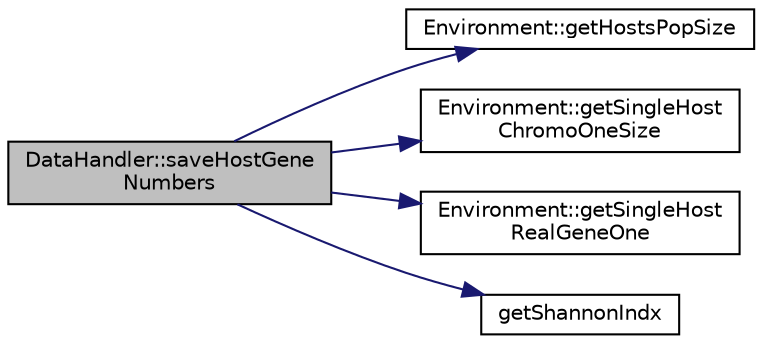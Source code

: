 digraph "DataHandler::saveHostGeneNumbers"
{
  edge [fontname="Helvetica",fontsize="10",labelfontname="Helvetica",labelfontsize="10"];
  node [fontname="Helvetica",fontsize="10",shape=record];
  rankdir="LR";
  Node1 [label="DataHandler::saveHostGene\lNumbers",height=0.2,width=0.4,color="black", fillcolor="grey75", style="filled", fontcolor="black"];
  Node1 -> Node2 [color="midnightblue",fontsize="10",style="solid",fontname="Helvetica"];
  Node2 [label="Environment::getHostsPopSize",height=0.2,width=0.4,color="black", fillcolor="white", style="filled",URL="$class_environment.html#a09b16d159ccf1ff7210c339e7c2b9408",tooltip="Core method. Gets the host population size. "];
  Node1 -> Node3 [color="midnightblue",fontsize="10",style="solid",fontname="Helvetica"];
  Node3 [label="Environment::getSingleHost\lChromoOneSize",height=0.2,width=0.4,color="black", fillcolor="white", style="filled",URL="$class_environment.html#a7d23e5f51b1c1feed367da44852b2dba"];
  Node1 -> Node4 [color="midnightblue",fontsize="10",style="solid",fontname="Helvetica"];
  Node4 [label="Environment::getSingleHost\lRealGeneOne",height=0.2,width=0.4,color="black", fillcolor="white", style="filled",URL="$class_environment.html#a86d8f067f5576f39047e360dd717b1fe"];
  Node1 -> Node5 [color="midnightblue",fontsize="10",style="solid",fontname="Helvetica"];
  Node5 [label="getShannonIndx",height=0.2,width=0.4,color="black", fillcolor="white", style="filled",URL="$_data_handler_8cpp.html#a83136cc074426bc3310d6e855252beff",tooltip="Data harvesting method. Calculates some stats of population genetics: Shannon&#39;s index, number of MHC/antigen types, total number of MHC copies. Runs internally within DataHarvester class. "];
}
